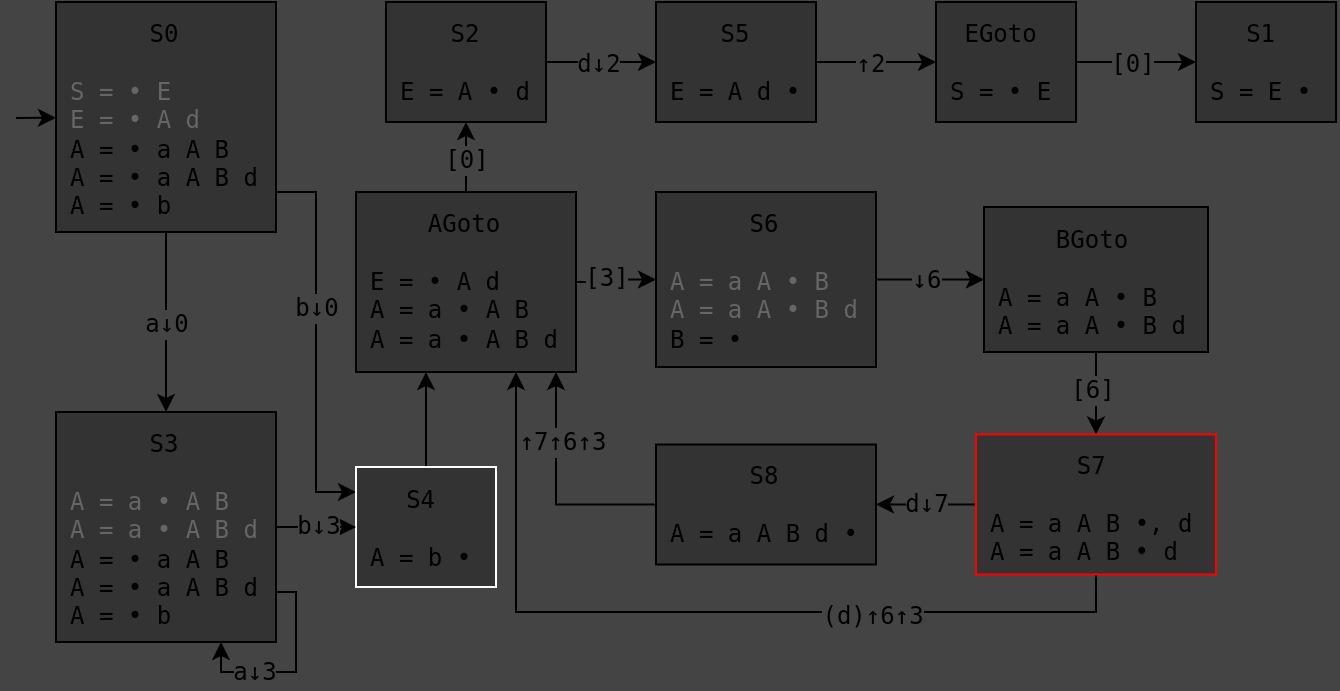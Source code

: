 <mxfile version="25.0.2">
  <diagram name="Page-1" id="PYJ2EbEZMSt3SerLNBYG">
    <mxGraphModel dx="1016" dy="1031" grid="1" gridSize="10" guides="1" tooltips="1" connect="1" arrows="1" fold="1" page="1" pageScale="1" pageWidth="827" pageHeight="1169" background="#444444" math="0" shadow="0">
      <root>
        <mxCell id="0" />
        <mxCell id="1" parent="0" />
        <mxCell id="pAEnlqBqYRoMagqUOsFd-11" style="edgeStyle=orthogonalEdgeStyle;rounded=0;orthogonalLoop=1;jettySize=auto;html=1;fontFamily=monospace;fontSize=12;fontColor=default;labelBackgroundColor=#444444;resizable=0;" parent="1" source="pAEnlqBqYRoMagqUOsFd-32" target="hS7_LjZfpNOxfmpkIFcN-2" edge="1">
          <mxGeometry relative="1" as="geometry" />
        </mxCell>
        <mxCell id="X8vxwtajDv38VZMK7RrP-1" value="[0]" style="edgeLabel;html=1;align=center;verticalAlign=middle;resizable=0;points=[];rounded=0;strokeColor=default;spacing=10;fontFamily=monospace;fontSize=12;fontColor=default;labelBackgroundColor=#444444;fillColor=default;gradientColor=none;" vertex="1" connectable="0" parent="pAEnlqBqYRoMagqUOsFd-11">
          <mxGeometry x="-0.061" y="-2" relative="1" as="geometry">
            <mxPoint y="-1" as="offset" />
          </mxGeometry>
        </mxCell>
        <mxCell id="pAEnlqBqYRoMagqUOsFd-15" style="edgeStyle=orthogonalEdgeStyle;rounded=0;orthogonalLoop=1;jettySize=auto;html=1;fontFamily=monospace;fontSize=12;fontColor=default;labelBackgroundColor=#444444;resizable=0;" parent="1" source="hS7_LjZfpNOxfmpkIFcN-1" target="pAEnlqBqYRoMagqUOsFd-14" edge="1">
          <mxGeometry relative="1" as="geometry" />
        </mxCell>
        <mxCell id="pAEnlqBqYRoMagqUOsFd-16" value="a↓0" style="edgeLabel;html=1;align=center;verticalAlign=middle;resizable=0;points=[];rounded=0;strokeColor=default;spacing=10;fontFamily=monospace;fontSize=12;fontColor=default;labelBackgroundColor=#444444;fillColor=default;gradientColor=none;" parent="pAEnlqBqYRoMagqUOsFd-15" vertex="1" connectable="0">
          <mxGeometry x="0.019" relative="1" as="geometry">
            <mxPoint as="offset" />
          </mxGeometry>
        </mxCell>
        <mxCell id="pAEnlqBqYRoMagqUOsFd-17" style="edgeStyle=orthogonalEdgeStyle;rounded=0;orthogonalLoop=1;jettySize=auto;html=1;fontFamily=monospace;fontSize=12;fontColor=default;labelBackgroundColor=#444444;resizable=0;" parent="1" source="hS7_LjZfpNOxfmpkIFcN-1" target="hS7_LjZfpNOxfmpkIFcN-5" edge="1">
          <mxGeometry relative="1" as="geometry">
            <Array as="points">
              <mxPoint x="170" y="110" />
              <mxPoint x="170" y="260" />
            </Array>
          </mxGeometry>
        </mxCell>
        <mxCell id="pAEnlqBqYRoMagqUOsFd-18" value="b↓0" style="edgeLabel;html=1;align=center;verticalAlign=middle;resizable=0;points=[];rounded=0;strokeColor=default;spacing=10;fontFamily=monospace;fontSize=12;fontColor=default;labelBackgroundColor=#444444;fillColor=default;gradientColor=none;" parent="pAEnlqBqYRoMagqUOsFd-17" vertex="1" connectable="0">
          <mxGeometry x="0.146" relative="1" as="geometry">
            <mxPoint y="-31" as="offset" />
          </mxGeometry>
        </mxCell>
        <mxCell id="hS7_LjZfpNOxfmpkIFcN-1" value="&lt;div style=&quot;text-align: center;&quot;&gt;S0&lt;/div&gt;&lt;div&gt;&lt;br&gt;&lt;/div&gt;&lt;font color=&quot;#666666&quot;&gt;S = •&amp;nbsp;E&lt;/font&gt;&lt;div&gt;&lt;font color=&quot;#666666&quot;&gt;E = • A d&lt;br&gt;&lt;/font&gt;&lt;div&gt;A =&amp;nbsp;&lt;span style=&quot;background-color: initial;&quot;&gt;•&lt;/span&gt;&lt;span style=&quot;background-color: initial;&quot;&gt;&amp;nbsp;a A B&lt;/span&gt;&lt;/div&gt;A =&amp;nbsp;&lt;span style=&quot;background-color: initial;&quot;&gt;•&lt;/span&gt;&lt;span style=&quot;background-color: initial;&quot;&gt;&amp;nbsp;a A B d&lt;br&gt;&lt;/span&gt;A =&amp;nbsp;&lt;span style=&quot;background-color: initial;&quot;&gt;•&lt;/span&gt;&lt;span style=&quot;background-color: initial;&quot;&gt;&amp;nbsp;b&lt;/span&gt;&lt;/div&gt;" style="rounded=0;whiteSpace=wrap;html=1;fontFamily=monospace;align=left;spacing=7;verticalAlign=top;spacingTop=-3;fillColor=#333333;fontColor=default;" parent="1" vertex="1">
          <mxGeometry x="40" y="15" width="110" height="115" as="geometry" />
        </mxCell>
        <mxCell id="hS7_LjZfpNOxfmpkIFcN-2" value="&lt;div style=&quot;text-align: center;&quot;&gt;S1&lt;/div&gt;&lt;div&gt;&lt;br&gt;&lt;/div&gt;&lt;div&gt;S = E&amp;nbsp;&lt;span style=&quot;background-color: initial;&quot;&gt;•&lt;/span&gt;&lt;/div&gt;" style="rounded=0;whiteSpace=wrap;html=1;fontFamily=monospace;align=left;spacing=7;verticalAlign=top;spacingTop=-3;fillColor=#333333;" parent="1" vertex="1">
          <mxGeometry x="610" y="15" width="70.02" height="60" as="geometry" />
        </mxCell>
        <mxCell id="l_MzE4PI4m4KdWx8kdIT-2" style="edgeStyle=orthogonalEdgeStyle;rounded=0;orthogonalLoop=1;jettySize=auto;html=1;fontFamily=monospace;fontSize=12;fontColor=default;labelBackgroundColor=#444444;resizable=0;" parent="1" source="hS7_LjZfpNOxfmpkIFcN-5" target="pAEnlqBqYRoMagqUOsFd-34" edge="1">
          <mxGeometry relative="1" as="geometry">
            <Array as="points">
              <mxPoint x="225" y="210" />
              <mxPoint x="225" y="210" />
            </Array>
          </mxGeometry>
        </mxCell>
        <mxCell id="l_MzE4PI4m4KdWx8kdIT-10" value="" style="edgeLabel;html=1;align=center;verticalAlign=middle;resizable=0;points=[];rounded=0;strokeColor=default;spacing=10;fontFamily=monospace;fontSize=12;fontColor=default;labelBackgroundColor=#444444;fillColor=default;gradientColor=none;" parent="l_MzE4PI4m4KdWx8kdIT-2" vertex="1" connectable="0">
          <mxGeometry x="-0.197" y="-1" relative="1" as="geometry">
            <mxPoint as="offset" />
          </mxGeometry>
        </mxCell>
        <mxCell id="hS7_LjZfpNOxfmpkIFcN-5" value="&lt;div style=&quot;text-align: center;&quot;&gt;&lt;div&gt;S4&lt;/div&gt;&lt;div style=&quot;text-align: left;&quot;&gt;&lt;br&gt;&lt;/div&gt;&lt;font&gt;&lt;span style=&quot;text-align: left;&quot;&gt;A = b&amp;nbsp;&lt;/span&gt;&lt;span style=&quot;text-align: left;&quot;&gt;•&lt;br&gt;&lt;/span&gt;&lt;/font&gt;&lt;/div&gt;" style="rounded=0;whiteSpace=wrap;html=1;fontFamily=monospace;align=left;spacing=7;verticalAlign=top;spacingTop=-3;fillColor=#333333;strokeColor=#FFFFFF;fontColor=default;" parent="1" vertex="1">
          <mxGeometry x="190" y="247.5" width="70" height="60" as="geometry" />
        </mxCell>
        <mxCell id="pAEnlqBqYRoMagqUOsFd-12" style="edgeStyle=orthogonalEdgeStyle;rounded=0;orthogonalLoop=1;jettySize=auto;html=1;fontFamily=monospace;fontSize=12;fontColor=default;labelBackgroundColor=#444444;resizable=0;" parent="1" source="hS7_LjZfpNOxfmpkIFcN-6" target="hS7_LjZfpNOxfmpkIFcN-7" edge="1">
          <mxGeometry relative="1" as="geometry" />
        </mxCell>
        <mxCell id="pAEnlqBqYRoMagqUOsFd-13" value="d↓2" style="edgeLabel;html=1;align=center;verticalAlign=middle;resizable=0;points=[];rounded=0;strokeColor=default;spacing=10;fontFamily=monospace;fontSize=12;fontColor=default;labelBackgroundColor=#444444;fillColor=default;gradientColor=none;" parent="pAEnlqBqYRoMagqUOsFd-12" vertex="1" connectable="0">
          <mxGeometry x="-0.048" y="-1" relative="1" as="geometry">
            <mxPoint as="offset" />
          </mxGeometry>
        </mxCell>
        <mxCell id="hS7_LjZfpNOxfmpkIFcN-6" value="&lt;div style=&quot;text-align: center;&quot;&gt;S2&lt;/div&gt;&lt;div&gt;&lt;br&gt;&lt;/div&gt;&lt;font&gt;E = A • d&lt;br&gt;&lt;/font&gt;" style="rounded=0;whiteSpace=wrap;html=1;fontFamily=monospace;align=left;spacing=7;verticalAlign=top;spacingTop=-3;fillColor=#333333;fontColor=default;" parent="1" vertex="1">
          <mxGeometry x="205" y="15" width="80" height="60" as="geometry" />
        </mxCell>
        <mxCell id="pAEnlqBqYRoMagqUOsFd-33" style="edgeStyle=orthogonalEdgeStyle;rounded=0;orthogonalLoop=1;jettySize=auto;html=1;fontFamily=monospace;fontSize=12;fontColor=default;labelBackgroundColor=#444444;resizable=0;" parent="1" source="hS7_LjZfpNOxfmpkIFcN-7" target="pAEnlqBqYRoMagqUOsFd-32" edge="1">
          <mxGeometry relative="1" as="geometry">
            <Array as="points">
              <mxPoint x="440" y="45" />
              <mxPoint x="440" y="45" />
            </Array>
          </mxGeometry>
        </mxCell>
        <mxCell id="l_MzE4PI4m4KdWx8kdIT-8" value="↑2" style="edgeLabel;html=1;align=center;verticalAlign=middle;resizable=0;points=[];rounded=0;strokeColor=default;spacing=10;fontFamily=monospace;fontSize=12;fontColor=default;labelBackgroundColor=#444444;fillColor=default;gradientColor=none;" parent="pAEnlqBqYRoMagqUOsFd-33" vertex="1" connectable="0">
          <mxGeometry x="-0.119" y="-1" relative="1" as="geometry">
            <mxPoint as="offset" />
          </mxGeometry>
        </mxCell>
        <mxCell id="hS7_LjZfpNOxfmpkIFcN-7" value="&lt;div style=&quot;text-align: center;&quot;&gt;S5&lt;/div&gt;&lt;div&gt;&lt;br&gt;&lt;/div&gt;&lt;div style=&quot;text-align: center;&quot;&gt;&lt;span style=&quot;text-align: left;&quot;&gt;E = A d&lt;/span&gt;&lt;span style=&quot;background-color: initial; text-align: left;&quot;&gt;&amp;nbsp;&lt;/span&gt;&lt;span style=&quot;background-color: initial; text-align: left;&quot;&gt;•&lt;/span&gt;&lt;/div&gt;" style="rounded=0;whiteSpace=wrap;html=1;fontFamily=monospace;align=left;spacing=7;verticalAlign=top;spacingTop=-3;fillColor=#333333;" parent="1" vertex="1">
          <mxGeometry x="340" y="15" width="80" height="60" as="geometry" />
        </mxCell>
        <mxCell id="hS7_LjZfpNOxfmpkIFcN-57" value="" style="endArrow=classic;html=1;rounded=0;fontFamily=monospace;fontSize=12;fontColor=default;" parent="1" target="hS7_LjZfpNOxfmpkIFcN-1" edge="1">
          <mxGeometry width="50" height="50" relative="1" as="geometry">
            <mxPoint x="20" y="73" as="sourcePoint" />
            <mxPoint y="40" as="targetPoint" />
          </mxGeometry>
        </mxCell>
        <mxCell id="pAEnlqBqYRoMagqUOsFd-26" style="edgeStyle=orthogonalEdgeStyle;rounded=0;orthogonalLoop=1;jettySize=auto;html=1;fontFamily=monospace;fontSize=12;fontColor=default;labelBackgroundColor=#444444;resizable=0;" parent="1" source="l_MzE4PI4m4KdWx8kdIT-4" target="pAEnlqBqYRoMagqUOsFd-25" edge="1">
          <mxGeometry relative="1" as="geometry" />
        </mxCell>
        <mxCell id="X8vxwtajDv38VZMK7RrP-2" value="[6]" style="edgeLabel;html=1;align=center;verticalAlign=middle;resizable=0;points=[];rounded=0;strokeColor=default;spacing=10;fontFamily=monospace;fontSize=12;fontColor=default;labelBackgroundColor=#444444;fillColor=default;gradientColor=none;" vertex="1" connectable="0" parent="pAEnlqBqYRoMagqUOsFd-26">
          <mxGeometry x="-0.079" y="-2" relative="1" as="geometry">
            <mxPoint as="offset" />
          </mxGeometry>
        </mxCell>
        <mxCell id="l_MzE4PI4m4KdWx8kdIT-5" style="edgeStyle=orthogonalEdgeStyle;rounded=0;orthogonalLoop=1;jettySize=auto;html=1;fontFamily=monospace;fontSize=12;fontColor=default;labelBackgroundColor=#444444;resizable=0;" parent="1" source="pAEnlqBqYRoMagqUOsFd-1" target="l_MzE4PI4m4KdWx8kdIT-4" edge="1">
          <mxGeometry relative="1" as="geometry" />
        </mxCell>
        <mxCell id="l_MzE4PI4m4KdWx8kdIT-9" value="↓6" style="edgeLabel;html=1;align=center;verticalAlign=middle;resizable=0;points=[];rounded=0;strokeColor=default;spacing=10;fontFamily=monospace;fontSize=12;fontColor=default;labelBackgroundColor=#444444;fillColor=default;gradientColor=none;" parent="l_MzE4PI4m4KdWx8kdIT-5" vertex="1" connectable="0">
          <mxGeometry x="-0.074" y="-3" relative="1" as="geometry">
            <mxPoint y="-3" as="offset" />
          </mxGeometry>
        </mxCell>
        <mxCell id="pAEnlqBqYRoMagqUOsFd-1" value="&lt;div style=&quot;text-align: center;&quot;&gt;S6&lt;/div&gt;&lt;div&gt;&lt;br&gt;&lt;/div&gt;&lt;div style=&quot;text-align: center;&quot;&gt;&lt;div style=&quot;text-align: left;&quot;&gt;&lt;font color=&quot;#666666&quot;&gt;&lt;span style=&quot;background-color: initial;&quot;&gt;A =&lt;/span&gt;&lt;span style=&quot;background-color: initial;&quot;&gt;&amp;nbsp;a&lt;/span&gt;&lt;span style=&quot;background-color: initial;&quot;&gt;&amp;nbsp;&lt;/span&gt;&lt;span style=&quot;background-color: initial;&quot;&gt;A&amp;nbsp;&lt;/span&gt;&lt;span style=&quot;background-color: initial;&quot;&gt;•&lt;/span&gt;&lt;span style=&quot;background-color: initial;&quot;&gt;&amp;nbsp;&lt;/span&gt;&lt;span style=&quot;background-color: initial;&quot;&gt;B&lt;/span&gt;&lt;/font&gt;&lt;/div&gt;&lt;div style=&quot;text-align: left;&quot;&gt;&lt;font color=&quot;#666666&quot;&gt;A =&amp;nbsp;&lt;span style=&quot;background-color: initial;&quot;&gt;a&lt;/span&gt;&lt;span style=&quot;background-color: initial;&quot;&gt;&amp;nbsp;&lt;/span&gt;&lt;span style=&quot;background-color: initial;&quot;&gt;A&amp;nbsp;&lt;/span&gt;&lt;span style=&quot;background-color: initial;&quot;&gt;•&lt;/span&gt;&lt;span style=&quot;background-color: initial;&quot;&gt;&amp;nbsp;&lt;/span&gt;&lt;span style=&quot;background-color: initial;&quot;&gt;B d&lt;/span&gt;&lt;/font&gt;&lt;/div&gt;&lt;div style=&quot;text-align: left;&quot;&gt;&lt;span style=&quot;background-color: initial;&quot;&gt;B = •&lt;/span&gt;&lt;/div&gt;&lt;/div&gt;" style="rounded=0;whiteSpace=wrap;html=1;fontFamily=monospace;align=left;spacing=7;verticalAlign=top;spacingTop=-3;fillColor=#333333;" parent="1" vertex="1">
          <mxGeometry x="340" y="110" width="110" height="87.5" as="geometry" />
        </mxCell>
        <mxCell id="pAEnlqBqYRoMagqUOsFd-19" style="edgeStyle=orthogonalEdgeStyle;rounded=0;orthogonalLoop=1;jettySize=auto;html=1;fontFamily=monospace;fontSize=12;fontColor=default;labelBackgroundColor=#444444;resizable=0;" parent="1" source="pAEnlqBqYRoMagqUOsFd-14" target="hS7_LjZfpNOxfmpkIFcN-5" edge="1">
          <mxGeometry relative="1" as="geometry" />
        </mxCell>
        <mxCell id="pAEnlqBqYRoMagqUOsFd-20" value="b↓3" style="edgeLabel;html=1;align=center;verticalAlign=middle;resizable=0;points=[];rounded=0;strokeColor=default;spacing=10;fontFamily=monospace;fontSize=12;fontColor=default;labelBackgroundColor=#444444;fillColor=default;gradientColor=none;" parent="pAEnlqBqYRoMagqUOsFd-19" vertex="1" connectable="0">
          <mxGeometry x="0.134" y="1" relative="1" as="geometry">
            <mxPoint x="-2" as="offset" />
          </mxGeometry>
        </mxCell>
        <mxCell id="pAEnlqBqYRoMagqUOsFd-14" value="&lt;div style=&quot;text-align: center;&quot;&gt;S3&lt;/div&gt;&lt;div&gt;&lt;span style=&quot;background-color: initial;&quot;&gt;&lt;br&gt;&lt;/span&gt;&lt;/div&gt;&lt;div&gt;&lt;font color=&quot;#666666&quot;&gt;&lt;span style=&quot;background-color: initial;&quot;&gt;A =&lt;/span&gt;&lt;span style=&quot;background-color: initial;&quot;&gt;&amp;nbsp;a&lt;/span&gt;&lt;span style=&quot;background-color: initial;&quot;&gt;&amp;nbsp;&lt;/span&gt;&lt;span style=&quot;background-color: initial;&quot;&gt;•&lt;/span&gt;&lt;span style=&quot;background-color: initial;&quot;&gt;&amp;nbsp;A B&lt;/span&gt;&lt;/font&gt;&lt;/div&gt;&lt;div&gt;&lt;font color=&quot;#666666&quot;&gt;A =&amp;nbsp;&lt;span style=&quot;background-color: initial;&quot;&gt;a&lt;/span&gt;&lt;span style=&quot;background-color: initial;&quot;&gt;&amp;nbsp;&lt;/span&gt;&lt;span style=&quot;background-color: initial;&quot;&gt;•&lt;/span&gt;&lt;span style=&quot;background-color: initial;&quot;&gt;&amp;nbsp;A B d&lt;/span&gt;&lt;/font&gt;&lt;/div&gt;&lt;div&gt;&lt;span style=&quot;background-color: initial;&quot;&gt;A =&lt;/span&gt;&lt;span style=&quot;background-color: initial;&quot;&gt;&amp;nbsp;&lt;/span&gt;&lt;span style=&quot;background-color: initial;&quot;&gt;•&lt;/span&gt;&lt;span style=&quot;background-color: initial;&quot;&gt;&amp;nbsp;&lt;/span&gt;&lt;span style=&quot;background-color: initial;&quot;&gt;a&lt;/span&gt;&lt;span style=&quot;background-color: initial;&quot;&gt;&amp;nbsp;&lt;/span&gt;&lt;span style=&quot;background-color: initial;&quot;&gt;A B&lt;/span&gt;&lt;/div&gt;&lt;div&gt;A =&amp;nbsp;&lt;span style=&quot;background-color: initial;&quot;&gt;•&lt;/span&gt;&lt;span style=&quot;background-color: initial;&quot;&gt;&amp;nbsp;&lt;/span&gt;&lt;span style=&quot;background-color: initial;&quot;&gt;a&lt;/span&gt;&lt;span style=&quot;background-color: initial;&quot;&gt;&amp;nbsp;A B d&lt;/span&gt;&lt;/div&gt;&lt;div&gt;A =&amp;nbsp;&lt;span style=&quot;background-color: initial;&quot;&gt;•&lt;/span&gt;&lt;span style=&quot;background-color: initial;&quot;&gt;&amp;nbsp;b&lt;/span&gt;&lt;/div&gt;" style="rounded=0;whiteSpace=wrap;html=1;fontFamily=monospace;align=left;spacing=7;verticalAlign=top;spacingTop=-3;fillColor=#333333;fontColor=default;" parent="1" vertex="1">
          <mxGeometry x="40" y="220" width="110" height="115" as="geometry" />
        </mxCell>
        <mxCell id="pAEnlqBqYRoMagqUOsFd-21" style="edgeStyle=orthogonalEdgeStyle;rounded=0;orthogonalLoop=1;jettySize=auto;html=1;fontFamily=monospace;fontSize=12;fontColor=default;labelBackgroundColor=#444444;resizable=0;entryX=0.75;entryY=1;entryDx=0;entryDy=0;" parent="1" source="pAEnlqBqYRoMagqUOsFd-14" target="pAEnlqBqYRoMagqUOsFd-14" edge="1">
          <mxGeometry relative="1" as="geometry">
            <mxPoint x="150" y="320" as="sourcePoint" />
            <mxPoint x="150" y="340" as="targetPoint" />
            <Array as="points">
              <mxPoint x="160" y="310" />
              <mxPoint x="160" y="350" />
              <mxPoint x="123" y="350" />
            </Array>
          </mxGeometry>
        </mxCell>
        <mxCell id="pAEnlqBqYRoMagqUOsFd-22" value="a↓3" style="edgeLabel;html=1;align=center;verticalAlign=middle;resizable=0;points=[];rounded=0;strokeColor=default;spacing=10;fontFamily=monospace;fontSize=12;fontColor=default;labelBackgroundColor=#444444;fillColor=default;gradientColor=none;" parent="pAEnlqBqYRoMagqUOsFd-21" vertex="1" connectable="0">
          <mxGeometry x="0.385" y="2" relative="1" as="geometry">
            <mxPoint y="-2" as="offset" />
          </mxGeometry>
        </mxCell>
        <mxCell id="pAEnlqBqYRoMagqUOsFd-29" style="edgeStyle=orthogonalEdgeStyle;rounded=0;orthogonalLoop=1;jettySize=auto;html=1;fontFamily=monospace;fontSize=12;fontColor=default;labelBackgroundColor=#444444;resizable=0;" parent="1" source="pAEnlqBqYRoMagqUOsFd-25" target="pAEnlqBqYRoMagqUOsFd-28" edge="1">
          <mxGeometry relative="1" as="geometry" />
        </mxCell>
        <mxCell id="pAEnlqBqYRoMagqUOsFd-30" value="d↓7" style="edgeLabel;html=1;align=center;verticalAlign=middle;resizable=0;points=[];rounded=0;strokeColor=default;spacing=10;fontFamily=monospace;fontSize=12;fontColor=default;labelBackgroundColor=#444444;fillColor=default;gradientColor=none;" parent="pAEnlqBqYRoMagqUOsFd-29" vertex="1" connectable="0">
          <mxGeometry x="-0.001" y="-1" relative="1" as="geometry">
            <mxPoint as="offset" />
          </mxGeometry>
        </mxCell>
        <mxCell id="l_MzE4PI4m4KdWx8kdIT-11" style="edgeStyle=orthogonalEdgeStyle;rounded=0;orthogonalLoop=1;jettySize=auto;html=1;fontFamily=monospace;fontSize=12;fontColor=default;labelBackgroundColor=#444444;resizable=0;" parent="1" source="pAEnlqBqYRoMagqUOsFd-25" target="pAEnlqBqYRoMagqUOsFd-34" edge="1">
          <mxGeometry relative="1" as="geometry">
            <Array as="points">
              <mxPoint x="560" y="320" />
              <mxPoint x="270" y="320" />
            </Array>
          </mxGeometry>
        </mxCell>
        <mxCell id="l_MzE4PI4m4KdWx8kdIT-12" value="(d)↑6↑3" style="edgeLabel;html=1;align=center;verticalAlign=middle;resizable=0;points=[];rounded=0;strokeColor=default;spacing=10;fontFamily=monospace;fontSize=12;fontColor=default;labelBackgroundColor=#444444;fillColor=default;gradientColor=none;" parent="l_MzE4PI4m4KdWx8kdIT-11" vertex="1" connectable="0">
          <mxGeometry x="-0.388" y="2" relative="1" as="geometry">
            <mxPoint as="offset" />
          </mxGeometry>
        </mxCell>
        <mxCell id="pAEnlqBqYRoMagqUOsFd-25" value="&lt;div style=&quot;text-align: center;&quot;&gt;S7&lt;/div&gt;&lt;div&gt;&lt;br&gt;&lt;/div&gt;&lt;div style=&quot;text-align: center;&quot;&gt;&lt;div style=&quot;text-align: left;&quot;&gt;&lt;span style=&quot;background-color: initial;&quot;&gt;A =&lt;/span&gt;&lt;span style=&quot;background-color: initial;&quot;&gt;&amp;nbsp;a&lt;/span&gt;&lt;span style=&quot;background-color: initial;&quot;&gt;&amp;nbsp;&lt;/span&gt;&lt;span style=&quot;background-color: initial;&quot;&gt;A&lt;/span&gt;&lt;span style=&quot;background-color: initial;&quot;&gt;&amp;nbsp;&lt;/span&gt;&lt;span style=&quot;background-color: initial;&quot;&gt;B&lt;/span&gt;&lt;span style=&quot;background-color: initial;&quot;&gt;&amp;nbsp;&lt;/span&gt;&lt;span style=&quot;background-color: initial;&quot;&gt;•, d&lt;/span&gt;&lt;/div&gt;&lt;div style=&quot;text-align: left;&quot;&gt;A =&amp;nbsp;&lt;span style=&quot;background-color: initial;&quot;&gt;a&lt;/span&gt;&lt;span style=&quot;background-color: initial;&quot;&gt;&amp;nbsp;&lt;/span&gt;&lt;span style=&quot;background-color: initial;&quot;&gt;A&amp;nbsp;&lt;/span&gt;&lt;span style=&quot;background-color: initial;&quot;&gt;B&lt;/span&gt;&lt;span style=&quot;background-color: initial;&quot;&gt;&amp;nbsp;&lt;/span&gt;&lt;span style=&quot;background-color: initial;&quot;&gt;•&lt;/span&gt;&lt;span style=&quot;background-color: initial;&quot;&gt;&amp;nbsp;d&lt;/span&gt;&lt;/div&gt;&lt;/div&gt;" style="rounded=0;whiteSpace=wrap;html=1;fontFamily=monospace;align=left;spacing=7;verticalAlign=top;spacingTop=-3;fillColor=#333333;strokeColor=#FF0000;" parent="1" vertex="1">
          <mxGeometry x="500" y="231.25" width="120" height="70" as="geometry" />
        </mxCell>
        <mxCell id="l_MzE4PI4m4KdWx8kdIT-3" style="edgeStyle=orthogonalEdgeStyle;rounded=0;orthogonalLoop=1;jettySize=auto;html=1;fontFamily=monospace;fontSize=12;fontColor=default;labelBackgroundColor=#444444;resizable=0;" parent="1" source="pAEnlqBqYRoMagqUOsFd-28" target="pAEnlqBqYRoMagqUOsFd-34" edge="1">
          <mxGeometry relative="1" as="geometry">
            <Array as="points">
              <mxPoint x="290" y="266" />
            </Array>
          </mxGeometry>
        </mxCell>
        <mxCell id="l_MzE4PI4m4KdWx8kdIT-7" value="↑7↑6↑3" style="edgeLabel;html=1;align=center;verticalAlign=middle;resizable=0;points=[];rounded=0;strokeColor=default;spacing=10;fontFamily=monospace;fontSize=12;fontColor=default;labelBackgroundColor=#444444;fillColor=default;gradientColor=none;" parent="l_MzE4PI4m4KdWx8kdIT-3" vertex="1" connectable="0">
          <mxGeometry x="0.403" y="-1" relative="1" as="geometry">
            <mxPoint x="2" as="offset" />
          </mxGeometry>
        </mxCell>
        <mxCell id="pAEnlqBqYRoMagqUOsFd-28" value="&lt;div style=&quot;text-align: center;&quot;&gt;S8&lt;/div&gt;&lt;div&gt;&lt;br&gt;&lt;/div&gt;&lt;div style=&quot;text-align: center;&quot;&gt;&lt;div style=&quot;text-align: left;&quot;&gt;A =&amp;nbsp;&lt;span style=&quot;background-color: initial;&quot;&gt;a&lt;/span&gt;&lt;span style=&quot;background-color: initial;&quot;&gt;&amp;nbsp;&lt;/span&gt;&lt;span style=&quot;background-color: initial;&quot;&gt;A&amp;nbsp;&lt;/span&gt;&lt;span style=&quot;background-color: initial;&quot;&gt;B&lt;/span&gt;&lt;span style=&quot;background-color: initial;&quot;&gt;&amp;nbsp;d&lt;/span&gt;&lt;span style=&quot;background-color: initial;&quot;&gt;&amp;nbsp;&lt;/span&gt;&lt;span style=&quot;background-color: initial;&quot;&gt;•&lt;/span&gt;&lt;/div&gt;&lt;/div&gt;" style="rounded=0;whiteSpace=wrap;html=1;fontFamily=monospace;align=left;spacing=7;verticalAlign=top;spacingTop=-3;fillColor=#333333;" parent="1" vertex="1">
          <mxGeometry x="340" y="236.25" width="110" height="60" as="geometry" />
        </mxCell>
        <mxCell id="pAEnlqBqYRoMagqUOsFd-32" value="&lt;div style=&quot;text-align: center;&quot;&gt;EGoto&lt;/div&gt;&lt;div&gt;&lt;br&gt;&lt;/div&gt;&lt;div&gt;S =&lt;span style=&quot;background-color: initial;&quot;&gt;&amp;nbsp;&lt;/span&gt;&lt;span style=&quot;background-color: initial;&quot;&gt;•&lt;/span&gt;&lt;span style=&quot;background-color: initial;&quot;&gt;&amp;nbsp;E&lt;/span&gt;&lt;/div&gt;" style="rounded=0;whiteSpace=wrap;html=1;fontFamily=monospace;align=left;spacing=7;verticalAlign=top;spacingTop=-3;fillColor=#333333;" parent="1" vertex="1">
          <mxGeometry x="480" y="15" width="70.02" height="60" as="geometry" />
        </mxCell>
        <mxCell id="pAEnlqBqYRoMagqUOsFd-35" style="edgeStyle=orthogonalEdgeStyle;rounded=0;orthogonalLoop=1;jettySize=auto;html=1;fontFamily=monospace;fontSize=12;fontColor=default;labelBackgroundColor=#444444;resizable=0;" parent="1" source="pAEnlqBqYRoMagqUOsFd-34" target="hS7_LjZfpNOxfmpkIFcN-6" edge="1">
          <mxGeometry relative="1" as="geometry" />
        </mxCell>
        <mxCell id="pAEnlqBqYRoMagqUOsFd-37" value="[0]" style="edgeLabel;html=1;align=center;verticalAlign=middle;resizable=0;points=[];rounded=0;strokeColor=default;spacing=10;fontFamily=monospace;fontSize=12;fontColor=default;labelBackgroundColor=#444444;fillColor=default;gradientColor=none;" parent="pAEnlqBqYRoMagqUOsFd-35" vertex="1" connectable="0">
          <mxGeometry x="0.174" relative="1" as="geometry">
            <mxPoint as="offset" />
          </mxGeometry>
        </mxCell>
        <mxCell id="pAEnlqBqYRoMagqUOsFd-36" style="edgeStyle=orthogonalEdgeStyle;rounded=0;orthogonalLoop=1;jettySize=auto;html=1;fontFamily=monospace;fontSize=12;fontColor=default;labelBackgroundColor=#444444;resizable=0;" parent="1" source="pAEnlqBqYRoMagqUOsFd-34" target="pAEnlqBqYRoMagqUOsFd-1" edge="1">
          <mxGeometry relative="1" as="geometry" />
        </mxCell>
        <mxCell id="pAEnlqBqYRoMagqUOsFd-38" value="[3]" style="edgeLabel;html=1;align=center;verticalAlign=middle;resizable=0;points=[];rounded=0;strokeColor=default;spacing=10;fontFamily=monospace;fontSize=12;fontColor=default;labelBackgroundColor=#444444;fillColor=default;gradientColor=none;" parent="pAEnlqBqYRoMagqUOsFd-36" vertex="1" connectable="0">
          <mxGeometry x="-0.487" relative="1" as="geometry">
            <mxPoint x="4" y="-2" as="offset" />
          </mxGeometry>
        </mxCell>
        <mxCell id="pAEnlqBqYRoMagqUOsFd-34" value="&lt;div style=&quot;text-align: center;&quot;&gt;AGoto&lt;/div&gt;&lt;div&gt;&lt;br&gt;&lt;/div&gt;&lt;div&gt;E = • A d&lt;br&gt;&lt;div&gt;&lt;div&gt;&lt;span style=&quot;background-color: initial;&quot;&gt;A =&lt;/span&gt;&lt;span style=&quot;background-color: initial;&quot;&gt;&amp;nbsp;a&lt;/span&gt;&lt;span style=&quot;background-color: initial;&quot;&gt;&amp;nbsp;&lt;/span&gt;&lt;span style=&quot;background-color: initial;&quot;&gt;•&lt;/span&gt;&lt;span style=&quot;background-color: initial;&quot;&gt;&amp;nbsp;A B&lt;/span&gt;&lt;/div&gt;&lt;div&gt;A =&amp;nbsp;&lt;span style=&quot;background-color: initial;&quot;&gt;a&lt;/span&gt;&lt;span style=&quot;background-color: initial;&quot;&gt;&amp;nbsp;&lt;/span&gt;&lt;span style=&quot;background-color: initial;&quot;&gt;•&lt;/span&gt;&lt;span style=&quot;background-color: initial;&quot;&gt;&amp;nbsp;A B d&lt;/span&gt;&lt;/div&gt;&lt;/div&gt;&lt;/div&gt;" style="rounded=0;whiteSpace=wrap;html=1;fontFamily=monospace;align=left;spacing=7;verticalAlign=top;spacingTop=-3;fillColor=#333333;fontColor=default;" parent="1" vertex="1">
          <mxGeometry x="190" y="110" width="110" height="90" as="geometry" />
        </mxCell>
        <mxCell id="l_MzE4PI4m4KdWx8kdIT-4" value="&lt;div style=&quot;text-align: center;&quot;&gt;BGoto&lt;/div&gt;&lt;div&gt;&lt;br&gt;&lt;/div&gt;&lt;div&gt;&lt;div&gt;&lt;span style=&quot;background-color: initial;&quot;&gt;A =&lt;/span&gt;&lt;span style=&quot;background-color: initial;&quot;&gt;&amp;nbsp;a&lt;/span&gt;&lt;span style=&quot;background-color: initial;&quot;&gt;&amp;nbsp;&lt;/span&gt;&lt;span style=&quot;background-color: initial;&quot;&gt;A&amp;nbsp;&lt;/span&gt;&lt;span style=&quot;background-color: initial;&quot;&gt;•&lt;/span&gt;&lt;span style=&quot;background-color: initial;&quot;&gt;&amp;nbsp;&lt;/span&gt;&lt;span style=&quot;background-color: initial;&quot;&gt;B&lt;/span&gt;&lt;/div&gt;&lt;div&gt;A =&amp;nbsp;&lt;span style=&quot;background-color: initial;&quot;&gt;a&lt;/span&gt;&lt;span style=&quot;background-color: initial;&quot;&gt;&amp;nbsp;&lt;/span&gt;&lt;span style=&quot;background-color: initial;&quot;&gt;A&amp;nbsp;&lt;/span&gt;&lt;span style=&quot;background-color: initial;&quot;&gt;•&lt;/span&gt;&lt;span style=&quot;background-color: initial;&quot;&gt;&amp;nbsp;&lt;/span&gt;&lt;span style=&quot;background-color: initial;&quot;&gt;B d&lt;/span&gt;&lt;/div&gt;&lt;/div&gt;&lt;div&gt;&lt;span style=&quot;background-color: initial;&quot;&gt;&lt;br&gt;&lt;/span&gt;&lt;/div&gt;" style="rounded=0;whiteSpace=wrap;html=1;fontFamily=monospace;align=left;spacing=7;verticalAlign=top;spacingTop=-3;fillColor=#333333;" parent="1" vertex="1">
          <mxGeometry x="504" y="117.5" width="112" height="72.5" as="geometry" />
        </mxCell>
      </root>
    </mxGraphModel>
  </diagram>
</mxfile>
